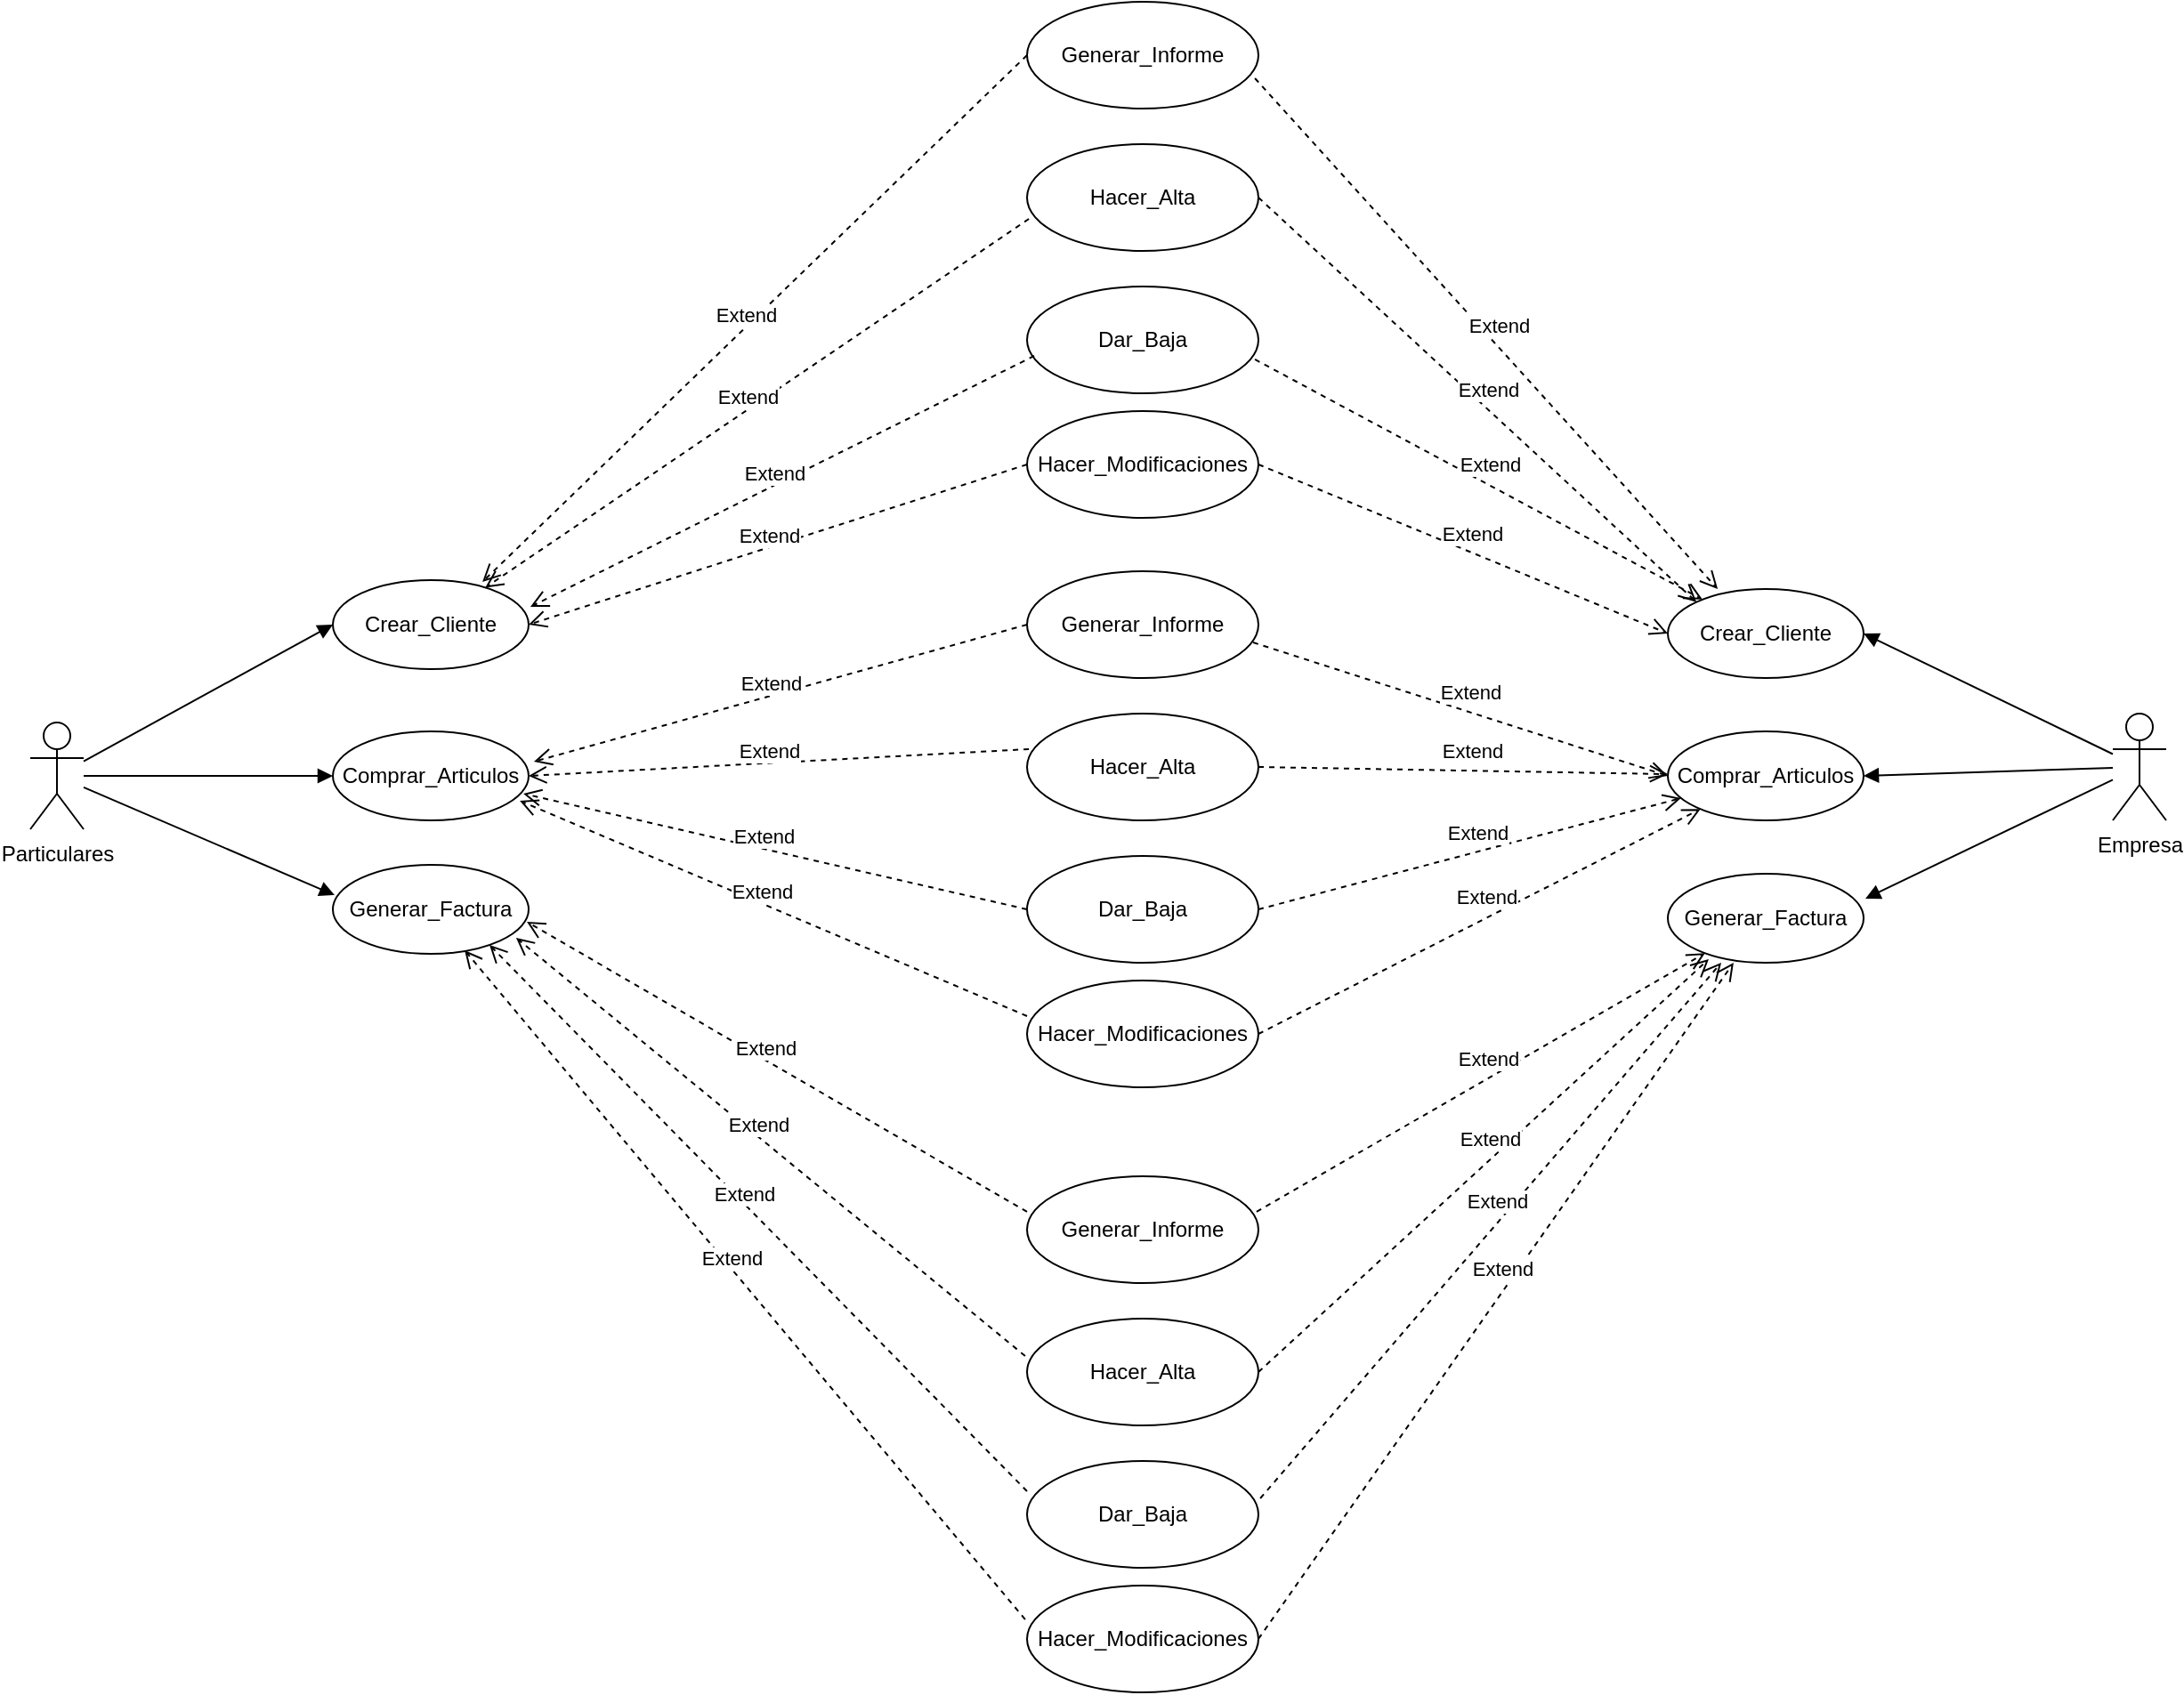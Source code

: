 <mxfile version="20.7.4" type="device"><diagram id="7HPRhJRAGSFC2XzQG5Vp" name="Página-1"><mxGraphModel dx="2049" dy="2363" grid="1" gridSize="10" guides="1" tooltips="1" connect="1" arrows="1" fold="1" page="1" pageScale="1" pageWidth="827" pageHeight="1169" math="0" shadow="0"><root><mxCell id="0"/><mxCell id="1" parent="0"/><mxCell id="tYZCLh2gRETMG0dRKdrA-1" value="Particulares" style="shape=umlActor;verticalLabelPosition=bottom;verticalAlign=top;html=1;" parent="1" vertex="1"><mxGeometry x="30" y="-235" width="30" height="60" as="geometry"/></mxCell><mxCell id="tYZCLh2gRETMG0dRKdrA-13" value="Empresa" style="shape=umlActor;verticalLabelPosition=bottom;verticalAlign=top;html=1;" parent="1" vertex="1"><mxGeometry x="1200" y="-240" width="30" height="60" as="geometry"/></mxCell><mxCell id="kv5TxjUhgbSDL9gepOCh-2" value="Crear_Cliente" style="ellipse;whiteSpace=wrap;html=1;" vertex="1" parent="1"><mxGeometry x="200" y="-315" width="110" height="50" as="geometry"/></mxCell><mxCell id="kv5TxjUhgbSDL9gepOCh-3" value="Comprar_Articulos" style="ellipse;whiteSpace=wrap;html=1;" vertex="1" parent="1"><mxGeometry x="200" y="-230" width="110" height="50" as="geometry"/></mxCell><mxCell id="kv5TxjUhgbSDL9gepOCh-4" value="Generar_Factura" style="ellipse;whiteSpace=wrap;html=1;" vertex="1" parent="1"><mxGeometry x="200" y="-155" width="110" height="50" as="geometry"/></mxCell><mxCell id="kv5TxjUhgbSDL9gepOCh-5" value="Crear_Cliente" style="ellipse;whiteSpace=wrap;html=1;" vertex="1" parent="1"><mxGeometry x="950" y="-310" width="110" height="50" as="geometry"/></mxCell><mxCell id="kv5TxjUhgbSDL9gepOCh-6" value="Comprar_Articulos" style="ellipse;whiteSpace=wrap;html=1;" vertex="1" parent="1"><mxGeometry x="950" y="-230" width="110" height="50" as="geometry"/></mxCell><mxCell id="kv5TxjUhgbSDL9gepOCh-7" value="Generar_Factura" style="ellipse;whiteSpace=wrap;html=1;" vertex="1" parent="1"><mxGeometry x="950" y="-150" width="110" height="50" as="geometry"/></mxCell><mxCell id="kv5TxjUhgbSDL9gepOCh-12" value="Hacer_Modificaciones&lt;br&gt;" style="ellipse;whiteSpace=wrap;html=1;" vertex="1" parent="1"><mxGeometry x="590" y="250" width="130" height="60" as="geometry"/></mxCell><mxCell id="kv5TxjUhgbSDL9gepOCh-13" value="Dar_Baja" style="ellipse;whiteSpace=wrap;html=1;" vertex="1" parent="1"><mxGeometry x="590" y="180" width="130" height="60" as="geometry"/></mxCell><mxCell id="kv5TxjUhgbSDL9gepOCh-14" value="Hacer_Alta" style="ellipse;whiteSpace=wrap;html=1;" vertex="1" parent="1"><mxGeometry x="590" y="100" width="130" height="60" as="geometry"/></mxCell><mxCell id="kv5TxjUhgbSDL9gepOCh-15" value="Generar_Informe" style="ellipse;whiteSpace=wrap;html=1;" vertex="1" parent="1"><mxGeometry x="590" y="20" width="130" height="60" as="geometry"/></mxCell><mxCell id="kv5TxjUhgbSDL9gepOCh-25" value="Hacer_Modificaciones&lt;br&gt;" style="ellipse;whiteSpace=wrap;html=1;" vertex="1" parent="1"><mxGeometry x="590" y="-90" width="130" height="60" as="geometry"/></mxCell><mxCell id="kv5TxjUhgbSDL9gepOCh-26" value="Dar_Baja" style="ellipse;whiteSpace=wrap;html=1;" vertex="1" parent="1"><mxGeometry x="590" y="-160" width="130" height="60" as="geometry"/></mxCell><mxCell id="kv5TxjUhgbSDL9gepOCh-27" value="Hacer_Alta" style="ellipse;whiteSpace=wrap;html=1;" vertex="1" parent="1"><mxGeometry x="590" y="-240" width="130" height="60" as="geometry"/></mxCell><mxCell id="kv5TxjUhgbSDL9gepOCh-28" value="Generar_Informe" style="ellipse;whiteSpace=wrap;html=1;" vertex="1" parent="1"><mxGeometry x="590" y="-320" width="130" height="60" as="geometry"/></mxCell><mxCell id="kv5TxjUhgbSDL9gepOCh-29" value="Hacer_Modificaciones&lt;br&gt;" style="ellipse;whiteSpace=wrap;html=1;" vertex="1" parent="1"><mxGeometry x="590" y="-410" width="130" height="60" as="geometry"/></mxCell><mxCell id="kv5TxjUhgbSDL9gepOCh-30" value="Dar_Baja" style="ellipse;whiteSpace=wrap;html=1;" vertex="1" parent="1"><mxGeometry x="590" y="-480" width="130" height="60" as="geometry"/></mxCell><mxCell id="kv5TxjUhgbSDL9gepOCh-31" value="Hacer_Alta" style="ellipse;whiteSpace=wrap;html=1;" vertex="1" parent="1"><mxGeometry x="590" y="-560" width="130" height="60" as="geometry"/></mxCell><mxCell id="kv5TxjUhgbSDL9gepOCh-32" value="Generar_Informe" style="ellipse;whiteSpace=wrap;html=1;" vertex="1" parent="1"><mxGeometry x="590" y="-640" width="130" height="60" as="geometry"/></mxCell><mxCell id="kv5TxjUhgbSDL9gepOCh-33" value="Extend" style="html=1;verticalAlign=bottom;endArrow=open;dashed=1;endSize=8;rounded=0;exitX=1;exitY=0.5;exitDx=0;exitDy=0;" edge="1" parent="1" source="kv5TxjUhgbSDL9gepOCh-25" target="kv5TxjUhgbSDL9gepOCh-6"><mxGeometry x="0.04" y="2" relative="1" as="geometry"><mxPoint x="840" y="-10" as="sourcePoint"/><mxPoint x="760" y="-10" as="targetPoint"/><mxPoint as="offset"/></mxGeometry></mxCell><mxCell id="kv5TxjUhgbSDL9gepOCh-34" value="Extend" style="html=1;verticalAlign=bottom;endArrow=open;dashed=1;endSize=8;rounded=0;exitX=1;exitY=0.5;exitDx=0;exitDy=0;" edge="1" parent="1" source="kv5TxjUhgbSDL9gepOCh-26" target="kv5TxjUhgbSDL9gepOCh-6"><mxGeometry x="0.04" y="2" relative="1" as="geometry"><mxPoint x="730" y="-50" as="sourcePoint"/><mxPoint x="961.65" y="-103.65" as="targetPoint"/><mxPoint as="offset"/></mxGeometry></mxCell><mxCell id="kv5TxjUhgbSDL9gepOCh-35" value="Extend" style="html=1;verticalAlign=bottom;endArrow=open;dashed=1;endSize=8;rounded=0;exitX=1;exitY=0.5;exitDx=0;exitDy=0;" edge="1" parent="1" source="kv5TxjUhgbSDL9gepOCh-27" target="kv5TxjUhgbSDL9gepOCh-6"><mxGeometry x="0.04" y="2" relative="1" as="geometry"><mxPoint x="740" y="-40" as="sourcePoint"/><mxPoint x="971.65" y="-93.65" as="targetPoint"/><mxPoint as="offset"/></mxGeometry></mxCell><mxCell id="kv5TxjUhgbSDL9gepOCh-36" value="Extend" style="html=1;verticalAlign=bottom;endArrow=open;dashed=1;endSize=8;rounded=0;exitX=0.977;exitY=0.667;exitDx=0;exitDy=0;entryX=0;entryY=0.5;entryDx=0;entryDy=0;exitPerimeter=0;" edge="1" parent="1" source="kv5TxjUhgbSDL9gepOCh-28" target="kv5TxjUhgbSDL9gepOCh-6"><mxGeometry x="0.04" y="2" relative="1" as="geometry"><mxPoint x="750" y="-30" as="sourcePoint"/><mxPoint x="981.65" y="-83.65" as="targetPoint"/><mxPoint as="offset"/></mxGeometry></mxCell><mxCell id="kv5TxjUhgbSDL9gepOCh-37" value="Extend" style="html=1;verticalAlign=bottom;endArrow=open;dashed=1;endSize=8;rounded=0;exitX=0.992;exitY=0.333;exitDx=0;exitDy=0;exitPerimeter=0;" edge="1" parent="1" source="kv5TxjUhgbSDL9gepOCh-15" target="kv5TxjUhgbSDL9gepOCh-7"><mxGeometry x="0.04" y="2" relative="1" as="geometry"><mxPoint x="760" y="-20" as="sourcePoint"/><mxPoint x="991.65" y="-73.65" as="targetPoint"/><mxPoint as="offset"/></mxGeometry></mxCell><mxCell id="kv5TxjUhgbSDL9gepOCh-38" value="Extend" style="html=1;verticalAlign=bottom;endArrow=open;dashed=1;endSize=8;rounded=0;exitX=1;exitY=0.5;exitDx=0;exitDy=0;entryX=0.209;entryY=0.96;entryDx=0;entryDy=0;entryPerimeter=0;" edge="1" parent="1" source="kv5TxjUhgbSDL9gepOCh-14" target="kv5TxjUhgbSDL9gepOCh-7"><mxGeometry x="0.04" y="2" relative="1" as="geometry"><mxPoint x="770" y="-10" as="sourcePoint"/><mxPoint x="1001.65" y="-63.65" as="targetPoint"/><mxPoint as="offset"/></mxGeometry></mxCell><mxCell id="kv5TxjUhgbSDL9gepOCh-39" value="Extend" style="html=1;verticalAlign=bottom;endArrow=open;dashed=1;endSize=8;rounded=0;exitX=1.008;exitY=0.35;exitDx=0;exitDy=0;entryX=0.273;entryY=1;entryDx=0;entryDy=0;entryPerimeter=0;exitPerimeter=0;" edge="1" parent="1" source="kv5TxjUhgbSDL9gepOCh-13" target="kv5TxjUhgbSDL9gepOCh-7"><mxGeometry x="0.04" y="2" relative="1" as="geometry"><mxPoint x="780" as="sourcePoint"/><mxPoint x="1011.65" y="-53.65" as="targetPoint"/><mxPoint as="offset"/></mxGeometry></mxCell><mxCell id="kv5TxjUhgbSDL9gepOCh-40" value="Extend" style="html=1;verticalAlign=bottom;endArrow=open;dashed=1;endSize=8;rounded=0;exitX=1;exitY=0.5;exitDx=0;exitDy=0;entryX=0.336;entryY=1;entryDx=0;entryDy=0;entryPerimeter=0;" edge="1" parent="1" source="kv5TxjUhgbSDL9gepOCh-12" target="kv5TxjUhgbSDL9gepOCh-7"><mxGeometry x="0.04" y="2" relative="1" as="geometry"><mxPoint x="790" y="10" as="sourcePoint"/><mxPoint x="1021.65" y="-43.65" as="targetPoint"/><mxPoint as="offset"/></mxGeometry></mxCell><mxCell id="kv5TxjUhgbSDL9gepOCh-41" value="Extend" style="html=1;verticalAlign=bottom;endArrow=open;dashed=1;endSize=8;rounded=0;exitX=1;exitY=0.5;exitDx=0;exitDy=0;entryX=0;entryY=0.5;entryDx=0;entryDy=0;" edge="1" parent="1" source="kv5TxjUhgbSDL9gepOCh-29" target="kv5TxjUhgbSDL9gepOCh-5"><mxGeometry x="0.04" y="2" relative="1" as="geometry"><mxPoint x="800" y="20" as="sourcePoint"/><mxPoint x="1031.65" y="-33.65" as="targetPoint"/><mxPoint as="offset"/></mxGeometry></mxCell><mxCell id="kv5TxjUhgbSDL9gepOCh-42" value="Extend" style="html=1;verticalAlign=bottom;endArrow=open;dashed=1;endSize=8;rounded=0;exitX=0.985;exitY=0.683;exitDx=0;exitDy=0;exitPerimeter=0;" edge="1" parent="1" source="kv5TxjUhgbSDL9gepOCh-30" target="kv5TxjUhgbSDL9gepOCh-5"><mxGeometry x="0.04" y="2" relative="1" as="geometry"><mxPoint x="730" y="-370" as="sourcePoint"/><mxPoint x="960" y="-275" as="targetPoint"/><mxPoint as="offset"/></mxGeometry></mxCell><mxCell id="kv5TxjUhgbSDL9gepOCh-43" value="Extend" style="html=1;verticalAlign=bottom;endArrow=open;dashed=1;endSize=8;rounded=0;exitX=1;exitY=0.5;exitDx=0;exitDy=0;entryX=0;entryY=0;entryDx=0;entryDy=0;" edge="1" parent="1" source="kv5TxjUhgbSDL9gepOCh-31" target="kv5TxjUhgbSDL9gepOCh-5"><mxGeometry x="0.04" y="2" relative="1" as="geometry"><mxPoint x="740" y="-360" as="sourcePoint"/><mxPoint x="970" y="-265" as="targetPoint"/><mxPoint as="offset"/></mxGeometry></mxCell><mxCell id="kv5TxjUhgbSDL9gepOCh-44" value="Extend" style="html=1;verticalAlign=bottom;endArrow=open;dashed=1;endSize=8;rounded=0;exitX=0.985;exitY=0.717;exitDx=0;exitDy=0;entryX=0.255;entryY=0;entryDx=0;entryDy=0;exitPerimeter=0;entryPerimeter=0;" edge="1" parent="1" source="kv5TxjUhgbSDL9gepOCh-32" target="kv5TxjUhgbSDL9gepOCh-5"><mxGeometry x="0.04" y="2" relative="1" as="geometry"><mxPoint x="750" y="-350" as="sourcePoint"/><mxPoint x="980" y="-255" as="targetPoint"/><mxPoint as="offset"/></mxGeometry></mxCell><mxCell id="kv5TxjUhgbSDL9gepOCh-45" value="Extend" style="html=1;verticalAlign=bottom;endArrow=open;dashed=1;endSize=8;rounded=0;exitX=0;exitY=0.5;exitDx=0;exitDy=0;entryX=1.027;entryY=0.34;entryDx=0;entryDy=0;entryPerimeter=0;" edge="1" parent="1" source="kv5TxjUhgbSDL9gepOCh-28" target="kv5TxjUhgbSDL9gepOCh-3"><mxGeometry x="0.04" y="2" relative="1" as="geometry"><mxPoint x="760" y="-340" as="sourcePoint"/><mxPoint x="990" y="-245" as="targetPoint"/><mxPoint as="offset"/></mxGeometry></mxCell><mxCell id="kv5TxjUhgbSDL9gepOCh-46" value="Extend" style="html=1;verticalAlign=bottom;endArrow=open;dashed=1;endSize=8;rounded=0;exitX=0;exitY=0.5;exitDx=0;exitDy=0;entryX=0.973;entryY=0.7;entryDx=0;entryDy=0;entryPerimeter=0;" edge="1" parent="1" source="kv5TxjUhgbSDL9gepOCh-26" target="kv5TxjUhgbSDL9gepOCh-3"><mxGeometry x="0.04" y="2" relative="1" as="geometry"><mxPoint x="770" y="-330" as="sourcePoint"/><mxPoint x="1000" y="-235" as="targetPoint"/><mxPoint as="offset"/></mxGeometry></mxCell><mxCell id="kv5TxjUhgbSDL9gepOCh-47" value="Extend" style="html=1;verticalAlign=bottom;endArrow=open;dashed=1;endSize=8;rounded=0;exitX=0.008;exitY=0.333;exitDx=0;exitDy=0;exitPerimeter=0;entryX=1;entryY=0.5;entryDx=0;entryDy=0;" edge="1" parent="1" source="kv5TxjUhgbSDL9gepOCh-27" target="kv5TxjUhgbSDL9gepOCh-3"><mxGeometry x="0.04" y="2" relative="1" as="geometry"><mxPoint x="780" y="-320" as="sourcePoint"/><mxPoint x="360" y="-230" as="targetPoint"/><mxPoint as="offset"/></mxGeometry></mxCell><mxCell id="kv5TxjUhgbSDL9gepOCh-48" value="Extend" style="html=1;verticalAlign=bottom;endArrow=open;dashed=1;endSize=8;rounded=0;exitX=0;exitY=0.5;exitDx=0;exitDy=0;entryX=1;entryY=0.5;entryDx=0;entryDy=0;" edge="1" parent="1" source="kv5TxjUhgbSDL9gepOCh-29" target="kv5TxjUhgbSDL9gepOCh-2"><mxGeometry x="0.04" y="2" relative="1" as="geometry"><mxPoint x="600" y="-280" as="sourcePoint"/><mxPoint x="322.97" y="-203" as="targetPoint"/><mxPoint as="offset"/></mxGeometry></mxCell><mxCell id="kv5TxjUhgbSDL9gepOCh-49" value="Extend" style="html=1;verticalAlign=bottom;endArrow=open;dashed=1;endSize=8;rounded=0;exitX=0.031;exitY=0.65;exitDx=0;exitDy=0;entryX=1.009;entryY=0.3;entryDx=0;entryDy=0;entryPerimeter=0;exitPerimeter=0;" edge="1" parent="1" source="kv5TxjUhgbSDL9gepOCh-30" target="kv5TxjUhgbSDL9gepOCh-2"><mxGeometry x="0.04" y="2" relative="1" as="geometry"><mxPoint x="610" y="-270" as="sourcePoint"/><mxPoint x="332.97" y="-193" as="targetPoint"/><mxPoint as="offset"/></mxGeometry></mxCell><mxCell id="kv5TxjUhgbSDL9gepOCh-50" value="Extend" style="html=1;verticalAlign=bottom;endArrow=open;dashed=1;endSize=8;rounded=0;exitX=0.008;exitY=0.7;exitDx=0;exitDy=0;exitPerimeter=0;" edge="1" parent="1" source="kv5TxjUhgbSDL9gepOCh-31" target="kv5TxjUhgbSDL9gepOCh-2"><mxGeometry x="0.04" y="2" relative="1" as="geometry"><mxPoint x="620" y="-260" as="sourcePoint"/><mxPoint x="342.97" y="-183" as="targetPoint"/><mxPoint as="offset"/></mxGeometry></mxCell><mxCell id="kv5TxjUhgbSDL9gepOCh-51" value="Extend" style="html=1;verticalAlign=bottom;endArrow=open;dashed=1;endSize=8;rounded=0;exitX=0;exitY=0.5;exitDx=0;exitDy=0;entryX=0.764;entryY=0.02;entryDx=0;entryDy=0;entryPerimeter=0;" edge="1" parent="1" source="kv5TxjUhgbSDL9gepOCh-32" target="kv5TxjUhgbSDL9gepOCh-2"><mxGeometry x="0.04" y="2" relative="1" as="geometry"><mxPoint x="630" y="-250" as="sourcePoint"/><mxPoint x="352.97" y="-173" as="targetPoint"/><mxPoint as="offset"/></mxGeometry></mxCell><mxCell id="kv5TxjUhgbSDL9gepOCh-52" value="Extend" style="html=1;verticalAlign=bottom;endArrow=open;dashed=1;endSize=8;rounded=0;exitX=0;exitY=0.333;exitDx=0;exitDy=0;entryX=0.955;entryY=0.78;entryDx=0;entryDy=0;entryPerimeter=0;exitPerimeter=0;" edge="1" parent="1" source="kv5TxjUhgbSDL9gepOCh-25" target="kv5TxjUhgbSDL9gepOCh-3"><mxGeometry x="0.04" y="2" relative="1" as="geometry"><mxPoint x="600" y="-120" as="sourcePoint"/><mxPoint x="317.03" y="-185" as="targetPoint"/><mxPoint as="offset"/></mxGeometry></mxCell><mxCell id="kv5TxjUhgbSDL9gepOCh-53" value="Extend" style="html=1;verticalAlign=bottom;endArrow=open;dashed=1;endSize=8;rounded=0;exitX=0;exitY=0.333;exitDx=0;exitDy=0;entryX=0.991;entryY=0.64;entryDx=0;entryDy=0;entryPerimeter=0;exitPerimeter=0;" edge="1" parent="1" source="kv5TxjUhgbSDL9gepOCh-15" target="kv5TxjUhgbSDL9gepOCh-4"><mxGeometry x="0.04" y="2" relative="1" as="geometry"><mxPoint x="610" y="-110" as="sourcePoint"/><mxPoint x="327.03" y="-175" as="targetPoint"/><mxPoint as="offset"/></mxGeometry></mxCell><mxCell id="kv5TxjUhgbSDL9gepOCh-54" value="Extend" style="html=1;verticalAlign=bottom;endArrow=open;dashed=1;endSize=8;rounded=0;exitX=-0.008;exitY=0.35;exitDx=0;exitDy=0;entryX=0.936;entryY=0.82;entryDx=0;entryDy=0;entryPerimeter=0;exitPerimeter=0;" edge="1" parent="1" source="kv5TxjUhgbSDL9gepOCh-14" target="kv5TxjUhgbSDL9gepOCh-4"><mxGeometry x="0.04" y="2" relative="1" as="geometry"><mxPoint x="600" y="49.98" as="sourcePoint"/><mxPoint x="319.01" y="-113" as="targetPoint"/><mxPoint as="offset"/></mxGeometry></mxCell><mxCell id="kv5TxjUhgbSDL9gepOCh-55" value="Extend" style="html=1;verticalAlign=bottom;endArrow=open;dashed=1;endSize=8;rounded=0;exitX=0;exitY=0.283;exitDx=0;exitDy=0;entryX=0.8;entryY=0.9;entryDx=0;entryDy=0;entryPerimeter=0;exitPerimeter=0;" edge="1" parent="1" source="kv5TxjUhgbSDL9gepOCh-13" target="kv5TxjUhgbSDL9gepOCh-4"><mxGeometry x="0.04" y="2" relative="1" as="geometry"><mxPoint x="610" y="59.98" as="sourcePoint"/><mxPoint x="329.01" y="-103" as="targetPoint"/><mxPoint as="offset"/></mxGeometry></mxCell><mxCell id="kv5TxjUhgbSDL9gepOCh-56" value="Extend" style="html=1;verticalAlign=bottom;endArrow=open;dashed=1;endSize=8;rounded=0;exitX=-0.008;exitY=0.317;exitDx=0;exitDy=0;entryX=0.673;entryY=0.96;entryDx=0;entryDy=0;entryPerimeter=0;exitPerimeter=0;" edge="1" parent="1" source="kv5TxjUhgbSDL9gepOCh-12" target="kv5TxjUhgbSDL9gepOCh-4"><mxGeometry x="0.04" y="2" relative="1" as="geometry"><mxPoint x="620" y="69.98" as="sourcePoint"/><mxPoint x="339.01" y="-93" as="targetPoint"/><mxPoint as="offset"/></mxGeometry></mxCell><mxCell id="kv5TxjUhgbSDL9gepOCh-57" value="" style="html=1;verticalAlign=bottom;endArrow=block;rounded=0;entryX=1;entryY=0.5;entryDx=0;entryDy=0;" edge="1" parent="1" source="tYZCLh2gRETMG0dRKdrA-13" target="kv5TxjUhgbSDL9gepOCh-5"><mxGeometry width="80" relative="1" as="geometry"><mxPoint x="750" y="-80" as="sourcePoint"/><mxPoint x="830" y="-80" as="targetPoint"/></mxGeometry></mxCell><mxCell id="kv5TxjUhgbSDL9gepOCh-58" value="" style="html=1;verticalAlign=bottom;endArrow=block;rounded=0;entryX=1;entryY=0.5;entryDx=0;entryDy=0;" edge="1" parent="1" source="tYZCLh2gRETMG0dRKdrA-13" target="kv5TxjUhgbSDL9gepOCh-6"><mxGeometry width="80" relative="1" as="geometry"><mxPoint x="1200" y="-220" as="sourcePoint"/><mxPoint x="1070" y="-275" as="targetPoint"/></mxGeometry></mxCell><mxCell id="kv5TxjUhgbSDL9gepOCh-59" value="" style="html=1;verticalAlign=bottom;endArrow=block;rounded=0;entryX=1.009;entryY=0.28;entryDx=0;entryDy=0;entryPerimeter=0;" edge="1" parent="1" source="tYZCLh2gRETMG0dRKdrA-13" target="kv5TxjUhgbSDL9gepOCh-7"><mxGeometry width="80" relative="1" as="geometry"><mxPoint x="1180" y="-190" as="sourcePoint"/><mxPoint x="1080" y="-265" as="targetPoint"/></mxGeometry></mxCell><mxCell id="kv5TxjUhgbSDL9gepOCh-61" value="" style="html=1;verticalAlign=bottom;endArrow=block;rounded=0;entryX=0;entryY=0.5;entryDx=0;entryDy=0;" edge="1" parent="1" source="tYZCLh2gRETMG0dRKdrA-1" target="kv5TxjUhgbSDL9gepOCh-2"><mxGeometry width="80" relative="1" as="geometry"><mxPoint x="90" y="-190" as="sourcePoint"/><mxPoint x="140" y="-50" as="targetPoint"/></mxGeometry></mxCell><mxCell id="kv5TxjUhgbSDL9gepOCh-62" value="" style="html=1;verticalAlign=bottom;endArrow=block;rounded=0;entryX=0;entryY=0.5;entryDx=0;entryDy=0;" edge="1" parent="1" source="tYZCLh2gRETMG0dRKdrA-1" target="kv5TxjUhgbSDL9gepOCh-3"><mxGeometry width="80" relative="1" as="geometry"><mxPoint x="70" y="-203.226" as="sourcePoint"/><mxPoint x="210" y="-280" as="targetPoint"/></mxGeometry></mxCell><mxCell id="kv5TxjUhgbSDL9gepOCh-63" value="" style="html=1;verticalAlign=bottom;endArrow=block;rounded=0;entryX=0.009;entryY=0.34;entryDx=0;entryDy=0;entryPerimeter=0;" edge="1" parent="1" source="tYZCLh2gRETMG0dRKdrA-1" target="kv5TxjUhgbSDL9gepOCh-4"><mxGeometry width="80" relative="1" as="geometry"><mxPoint x="80" y="-193.226" as="sourcePoint"/><mxPoint x="220" y="-270" as="targetPoint"/></mxGeometry></mxCell></root></mxGraphModel></diagram></mxfile>